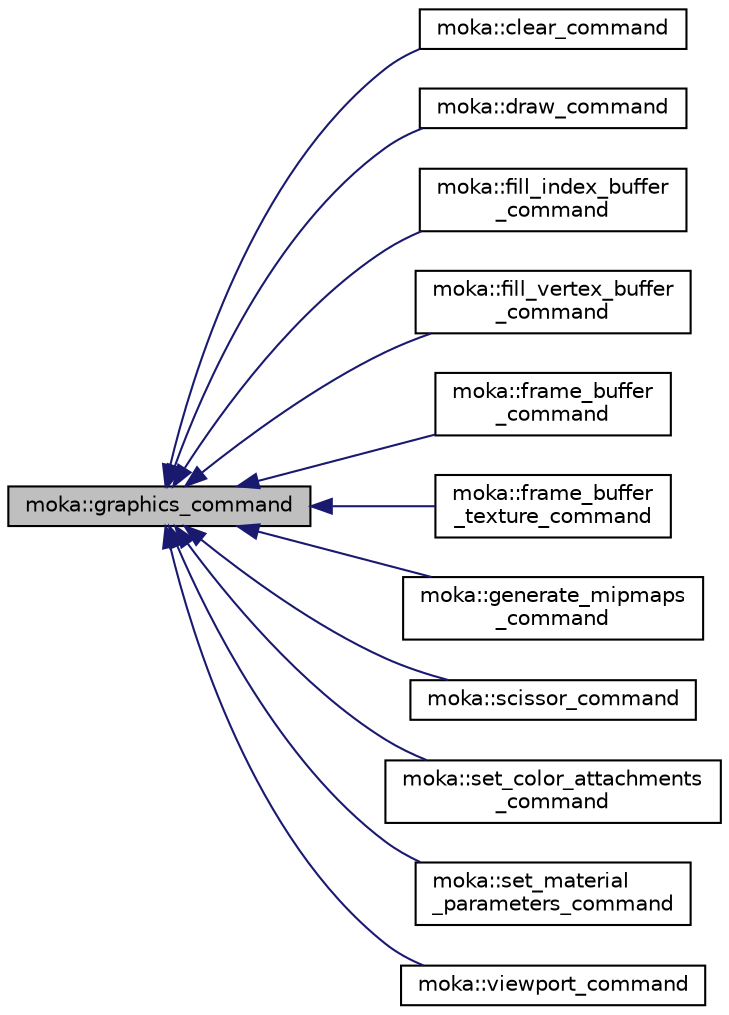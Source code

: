 digraph "moka::graphics_command"
{
 // LATEX_PDF_SIZE
  edge [fontname="Helvetica",fontsize="10",labelfontname="Helvetica",labelfontsize="10"];
  node [fontname="Helvetica",fontsize="10",shape=record];
  rankdir="LR";
  Node0 [label="moka::graphics_command",height=0.2,width=0.4,color="black", fillcolor="grey75", style="filled", fontcolor="black",tooltip="Base type for graphics commands."];
  Node0 -> Node1 [dir="back",color="midnightblue",fontsize="10",style="solid",fontname="Helvetica"];
  Node1 [label="moka::clear_command",height=0.2,width=0.4,color="black", fillcolor="white", style="filled",URL="$classmoka_1_1clear__command.html",tooltip="Clear the current frame buffer."];
  Node0 -> Node2 [dir="back",color="midnightblue",fontsize="10",style="solid",fontname="Helvetica"];
  Node2 [label="moka::draw_command",height=0.2,width=0.4,color="black", fillcolor="white", style="filled",URL="$classmoka_1_1draw__command.html",tooltip="Render primitives using the specified material. Contains vertex buffer, index buffer (optional) and m..."];
  Node0 -> Node3 [dir="back",color="midnightblue",fontsize="10",style="solid",fontname="Helvetica"];
  Node3 [label="moka::fill_index_buffer\l_command",height=0.2,width=0.4,color="black", fillcolor="white", style="filled",URL="$classmoka_1_1fill__index__buffer__command.html",tooltip="Fill an index buffer."];
  Node0 -> Node4 [dir="back",color="midnightblue",fontsize="10",style="solid",fontname="Helvetica"];
  Node4 [label="moka::fill_vertex_buffer\l_command",height=0.2,width=0.4,color="black", fillcolor="white", style="filled",URL="$classmoka_1_1fill__vertex__buffer__command.html",tooltip="Fill a vertex buffer."];
  Node0 -> Node5 [dir="back",color="midnightblue",fontsize="10",style="solid",fontname="Helvetica"];
  Node5 [label="moka::frame_buffer\l_command",height=0.2,width=0.4,color="black", fillcolor="white", style="filled",URL="$classmoka_1_1frame__buffer__command.html",tooltip="Set the current frame buffer. This will modify all subsequent draw commands in this list."];
  Node0 -> Node6 [dir="back",color="midnightblue",fontsize="10",style="solid",fontname="Helvetica"];
  Node6 [label="moka::frame_buffer\l_texture_command",height=0.2,width=0.4,color="black", fillcolor="white", style="filled",URL="$classmoka_1_1frame__buffer__texture__command.html",tooltip="Set the texture you want to attach to this frame buffer."];
  Node0 -> Node7 [dir="back",color="midnightblue",fontsize="10",style="solid",fontname="Helvetica"];
  Node7 [label="moka::generate_mipmaps\l_command",height=0.2,width=0.4,color="black", fillcolor="white", style="filled",URL="$classmoka_1_1generate__mipmaps__command.html",tooltip="Generate mipmaps for a specified texture."];
  Node0 -> Node8 [dir="back",color="midnightblue",fontsize="10",style="solid",fontname="Helvetica"];
  Node8 [label="moka::scissor_command",height=0.2,width=0.4,color="black", fillcolor="white", style="filled",URL="$classmoka_1_1scissor__command.html",tooltip="Set the scissor box to apply to the command list."];
  Node0 -> Node9 [dir="back",color="midnightblue",fontsize="10",style="solid",fontname="Helvetica"];
  Node9 [label="moka::set_color_attachments\l_command",height=0.2,width=0.4,color="black", fillcolor="white", style="filled",URL="$classmoka_1_1set__color__attachments__command.html",tooltip=" "];
  Node0 -> Node10 [dir="back",color="midnightblue",fontsize="10",style="solid",fontname="Helvetica"];
  Node10 [label="moka::set_material\l_parameters_command",height=0.2,width=0.4,color="black", fillcolor="white", style="filled",URL="$classmoka_1_1set__material__parameters__command.html",tooltip="Update material parameters before drawing."];
  Node0 -> Node11 [dir="back",color="midnightblue",fontsize="10",style="solid",fontname="Helvetica"];
  Node11 [label="moka::viewport_command",height=0.2,width=0.4,color="black", fillcolor="white", style="filled",URL="$classmoka_1_1viewport__command.html",tooltip="Set the viewport to apply to the command list."];
}

